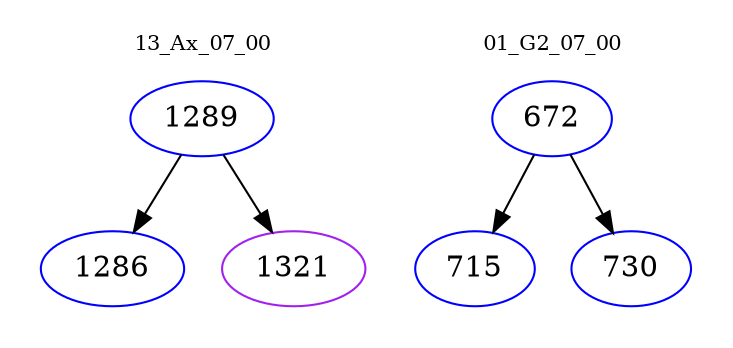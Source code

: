 digraph{
subgraph cluster_0 {
color = white
label = "13_Ax_07_00";
fontsize=10;
T0_1289 [label="1289", color="blue"]
T0_1289 -> T0_1286 [color="black"]
T0_1286 [label="1286", color="blue"]
T0_1289 -> T0_1321 [color="black"]
T0_1321 [label="1321", color="purple"]
}
subgraph cluster_1 {
color = white
label = "01_G2_07_00";
fontsize=10;
T1_672 [label="672", color="blue"]
T1_672 -> T1_715 [color="black"]
T1_715 [label="715", color="blue"]
T1_672 -> T1_730 [color="black"]
T1_730 [label="730", color="blue"]
}
}
